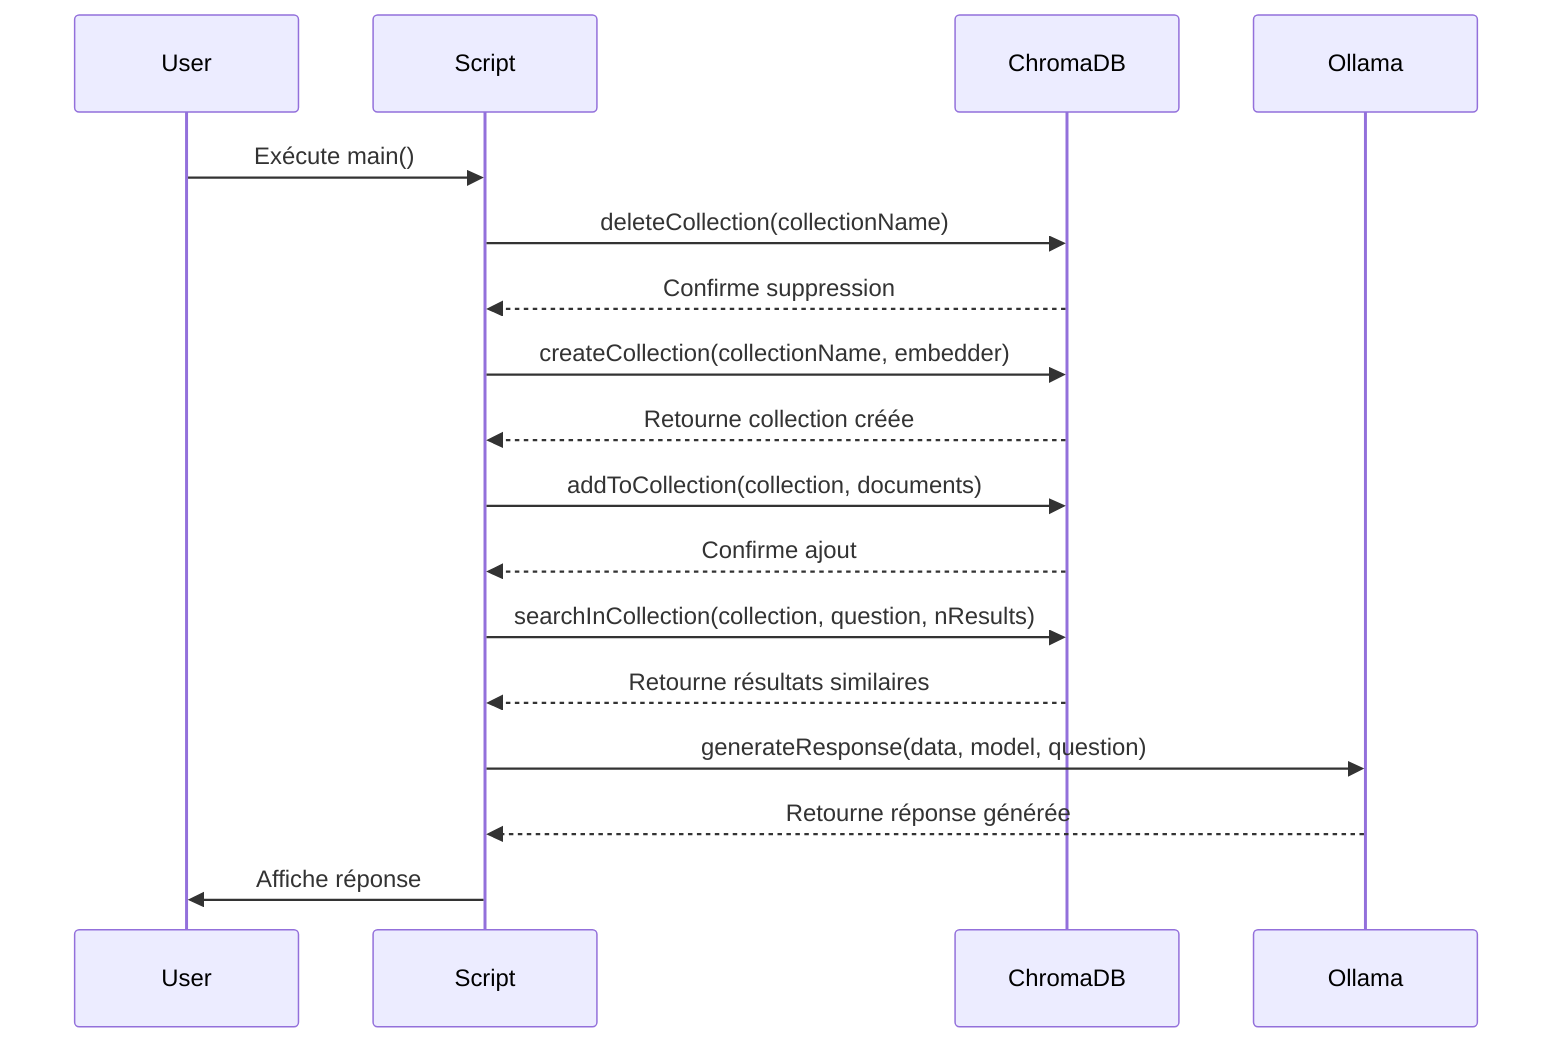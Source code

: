 sequenceDiagram
    participant User
    participant Script
    participant ChromaDB
    participant Ollama

    User->>Script: Exécute main()
    Script->>ChromaDB: deleteCollection(collectionName)
    ChromaDB-->>Script: Confirme suppression
    Script->>ChromaDB: createCollection(collectionName, embedder)
    ChromaDB-->>Script: Retourne collection créée
    Script->>ChromaDB: addToCollection(collection, documents)
    ChromaDB-->>Script: Confirme ajout
    Script->>ChromaDB: searchInCollection(collection, question, nResults)
    ChromaDB-->>Script: Retourne résultats similaires
    Script->>Ollama: generateResponse(data, model, question)
    Ollama-->>Script: Retourne réponse générée
    Script->>User: Affiche réponse